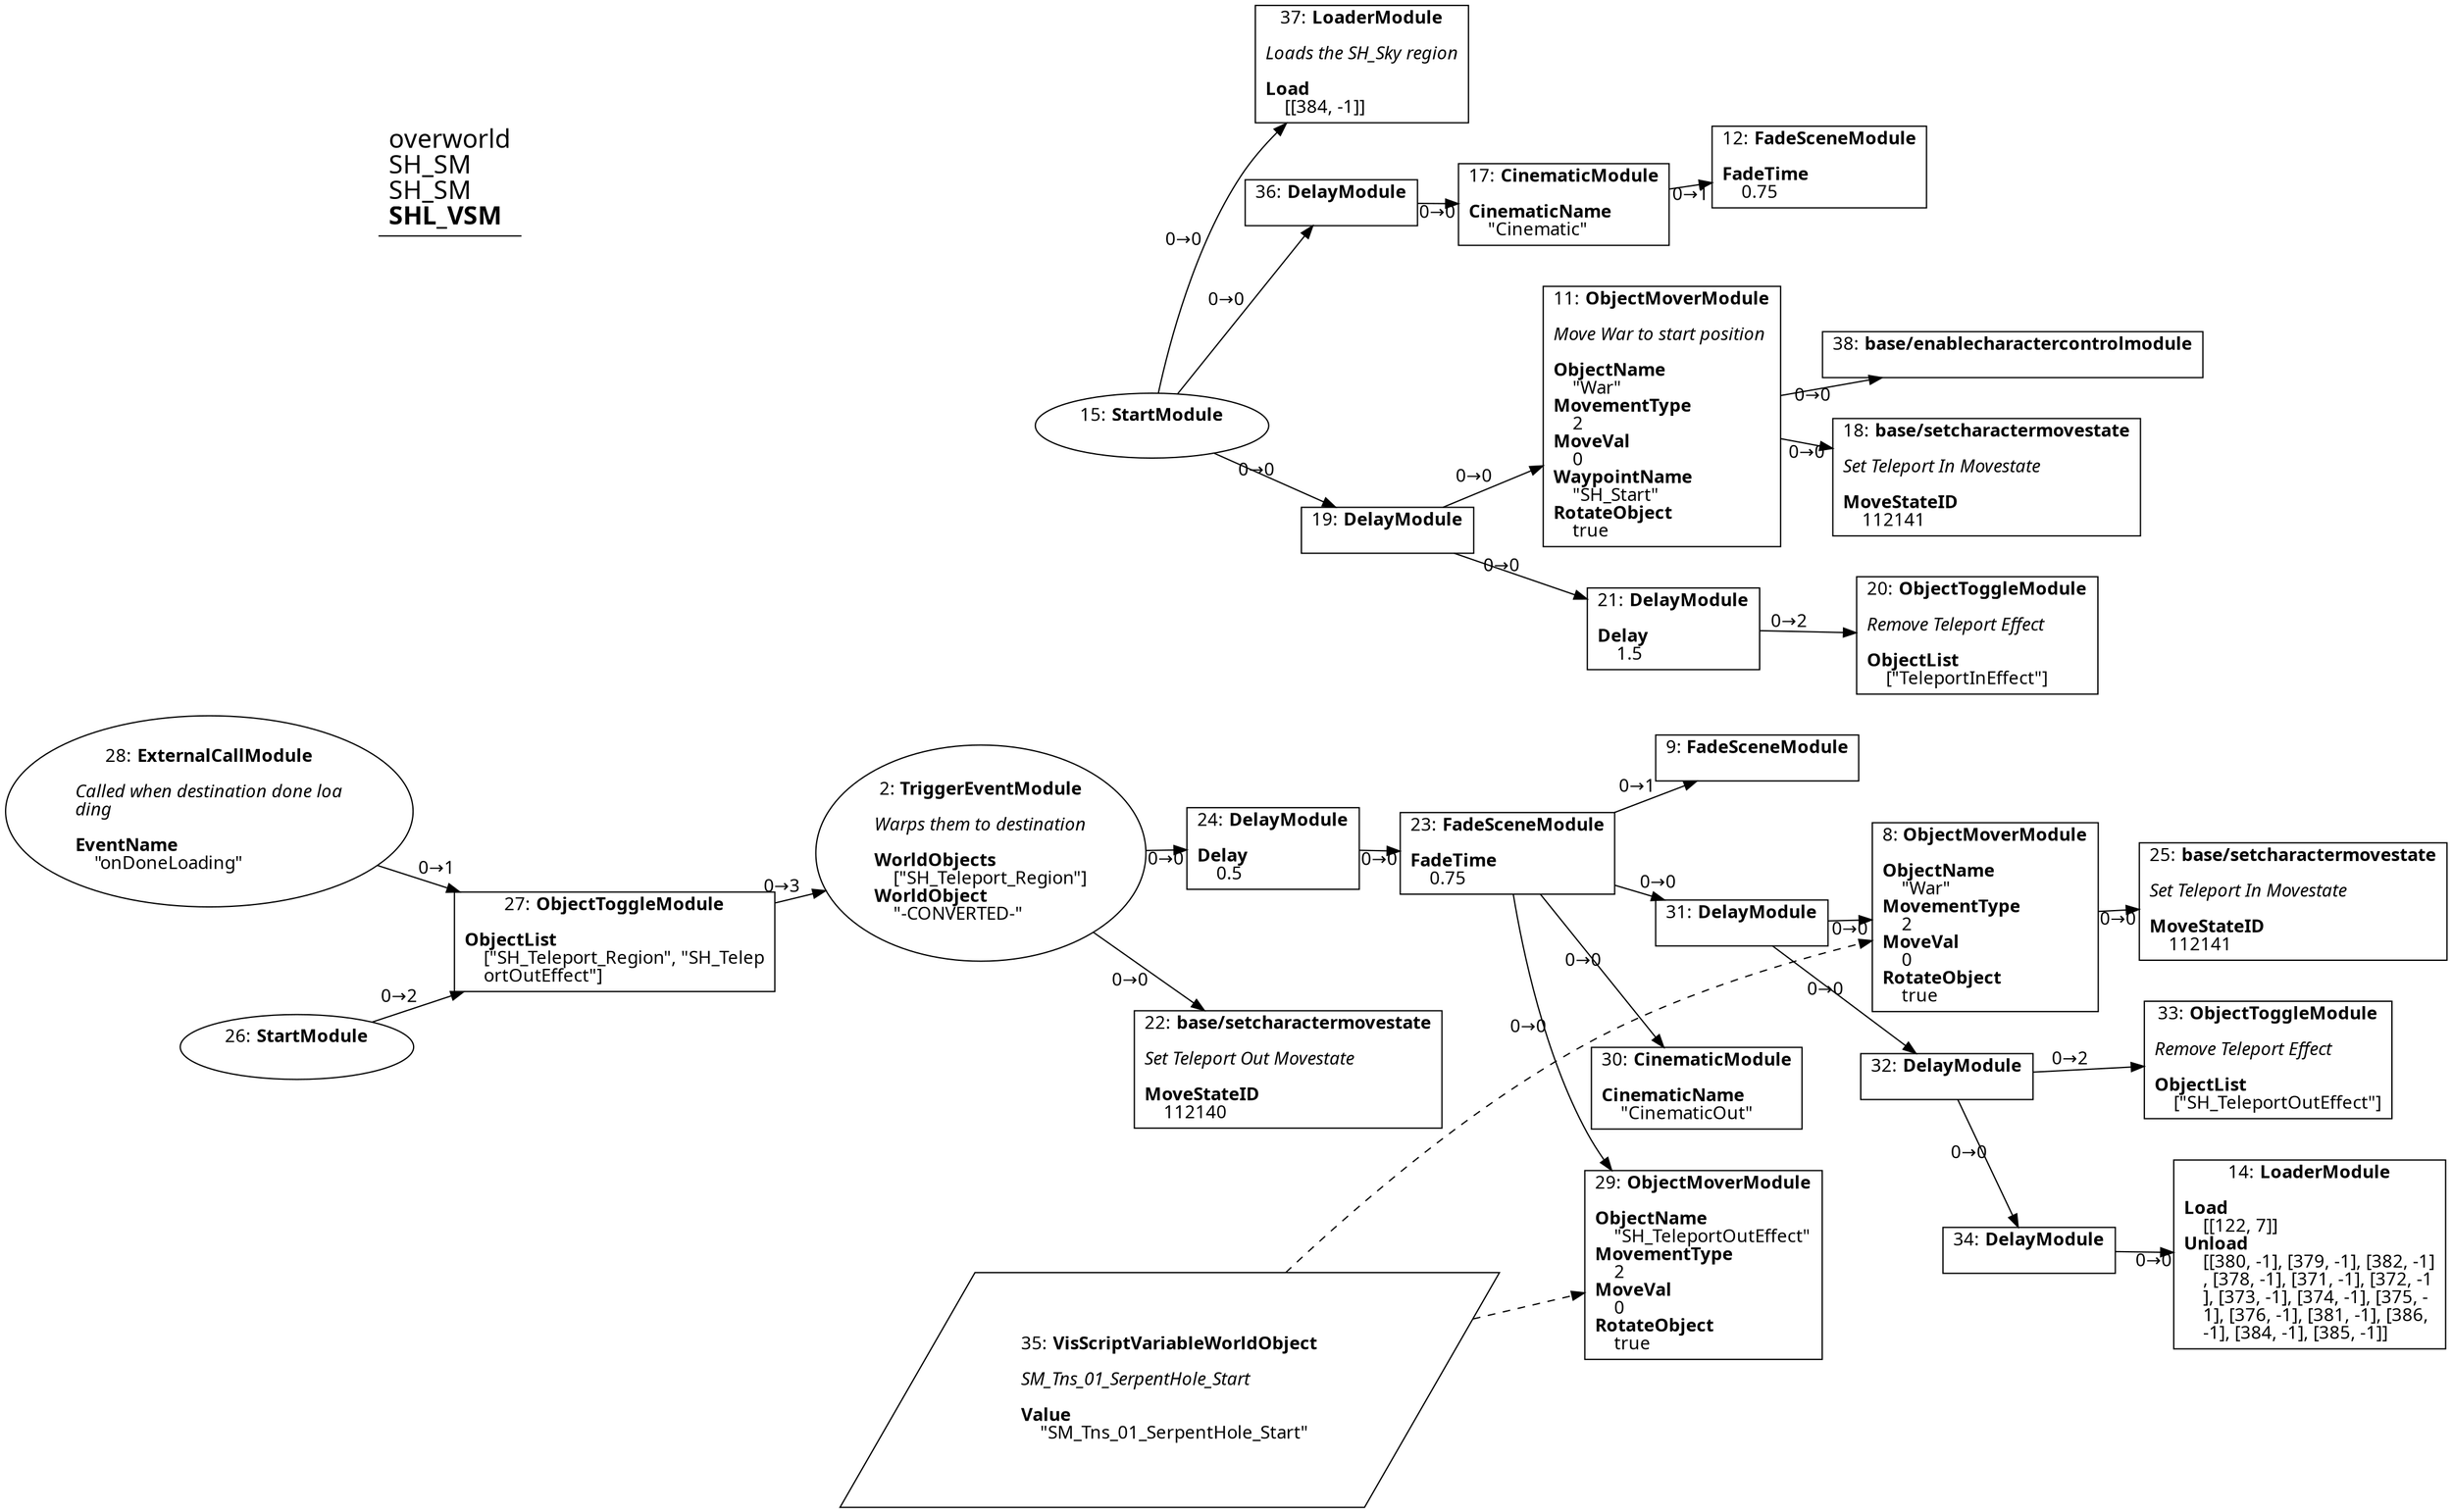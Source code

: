 digraph {
    layout = fdp;
    overlap = prism;
    sep = "+16";
    splines = spline;

    node [ shape = box ];

    graph [ fontname = "Segoe UI" ];
    node [ fontname = "Segoe UI" ];
    edge [ fontname = "Segoe UI" ];

    2 [ label = <2: <b>TriggerEventModule</b><br/><br/><i>Warps them to destination<br align="left"/></i><br align="left"/><b>WorldObjects</b><br align="left"/>    [&quot;SH_Teleport_Region&quot;]<br align="left"/><b>WorldObject</b><br align="left"/>    &quot;-CONVERTED-&quot;<br align="left"/>> ];
    2 [ shape = oval ]
    2 [ pos = "0.379,-0.47400004!" ];
    2 -> 22 [ label = "0→0" ];
    2 -> 24 [ label = "0→0" ];

    8 [ label = <8: <b>ObjectMoverModule</b><br/><br/><b>ObjectName</b><br align="left"/>    &quot;War&quot;<br align="left"/><b>MovementType</b><br align="left"/>    2<br align="left"/><b>MoveVal</b><br align="left"/>    0<br align="left"/><b>RotateObject</b><br align="left"/>    true<br align="left"/>> ];
    8 [ pos = "1.366,-0.544!" ];
    8 -> 25 [ label = "0→0" ];
    35 -> 8 [ style = dashed ];

    9 [ label = <9: <b>FadeSceneModule</b><br/><br/>> ];
    9 [ pos = "1.1340001,-0.37100002!" ];

    11 [ label = <11: <b>ObjectMoverModule</b><br/><br/><i>Move War to start position<br align="left"/></i><br align="left"/><b>ObjectName</b><br align="left"/>    &quot;War&quot;<br align="left"/><b>MovementType</b><br align="left"/>    2<br align="left"/><b>MoveVal</b><br align="left"/>    0<br align="left"/><b>WaypointName</b><br align="left"/>    &quot;SH_Start&quot;<br align="left"/><b>RotateObject</b><br align="left"/>    true<br align="left"/>> ];
    11 [ pos = "0.99600005,0.23400001!" ];
    11 -> 18 [ label = "0→0" ];
    11 -> 38 [ label = "0→0" ];

    12 [ label = <12: <b>FadeSceneModule</b><br/><br/><b>FadeTime</b><br align="left"/>    0.75<br align="left"/>> ];
    12 [ pos = "1.1240001,0.404!" ];

    14 [ label = <14: <b>LoaderModule</b><br/><br/><b>Load</b><br align="left"/>    [[122, 7]]<br align="left"/><b>Unload</b><br align="left"/>    [[380, -1], [379, -1], [382, -1]<br align="left"/>    , [378, -1], [371, -1], [372, -1<br align="left"/>    ], [373, -1], [374, -1], [375, -<br align="left"/>    1], [376, -1], [381, -1], [386, <br align="left"/>    -1], [384, -1], [385, -1]]<br align="left"/>> ];
    14 [ pos = "1.7820001,-0.9850001!" ];

    15 [ label = <15: <b>StartModule</b><br/><br/>> ];
    15 [ shape = oval ]
    15 [ pos = "0.56200004,0.22100002!" ];
    15 -> 19 [ label = "0→0" ];
    15 -> 36 [ label = "0→0" ];
    15 -> 37 [ label = "0→0" ];

    17 [ label = <17: <b>CinematicModule</b><br/><br/><b>CinematicName</b><br align="left"/>    &quot;Cinematic&quot;<br align="left"/>> ];
    17 [ pos = "0.934,0.381!" ];
    17 -> 12 [ label = "0→1" ];

    18 [ label = <18: <b>base/setcharactermovestate</b><br/><br/><i>Set Teleport In Movestate<br align="left"/></i><br align="left"/><b>MoveStateID</b><br align="left"/>    112141<br align="left"/>> ];
    18 [ pos = "1.2360001,0.115!" ];

    19 [ label = <19: <b>DelayModule</b><br/><br/>> ];
    19 [ pos = "0.77800006,0.12900001!" ];
    19 -> 11 [ label = "0→0" ];
    19 -> 21 [ label = "0→0" ];

    20 [ label = <20: <b>ObjectToggleModule</b><br/><br/><i>Remove Teleport Effect<br align="left"/></i><br align="left"/><b>ObjectList</b><br align="left"/>    [&quot;TeleportInEffect&quot;]<br align="left"/>> ];
    20 [ pos = "1.2470001,-0.054!" ];

    21 [ label = <21: <b>DelayModule</b><br/><br/><b>Delay</b><br align="left"/>    1.5<br align="left"/>> ];
    21 [ pos = "1.001,0.030000001!" ];
    21 -> 20 [ label = "0→2" ];

    22 [ label = <22: <b>base/setcharactermovestate</b><br/><br/><i>Set Teleport Out Movestate<br align="left"/></i><br align="left"/><b>MoveStateID</b><br align="left"/>    112140<br align="left"/>> ];
    22 [ pos = "0.652,-0.721!" ];

    23 [ label = <23: <b>FadeSceneModule</b><br/><br/><b>FadeTime</b><br align="left"/>    0.75<br align="left"/>> ];
    23 [ pos = "0.88100004,-0.47500002!" ];
    23 -> 29 [ label = "0→0" ];
    23 -> 30 [ label = "0→0" ];
    23 -> 9 [ label = "0→1" ];
    23 -> 31 [ label = "0→0" ];

    24 [ label = <24: <b>DelayModule</b><br/><br/><b>Delay</b><br align="left"/>    0.5<br align="left"/>> ];
    24 [ pos = "0.68200004,-0.47400004!" ];
    24 -> 23 [ label = "0→0" ];

    25 [ label = <25: <b>base/setcharactermovestate</b><br/><br/><i>Set Teleport In Movestate<br align="left"/></i><br align="left"/><b>MoveStateID</b><br align="left"/>    112141<br align="left"/>> ];
    25 [ pos = "1.605,-0.544!" ];

    26 [ label = <26: <b>StartModule</b><br/><br/>> ];
    26 [ shape = oval ]
    26 [ pos = "-0.32700002,-0.652!" ];
    26 -> 27 [ label = "0→2" ];

    27 [ label = <27: <b>ObjectToggleModule</b><br/><br/><b>ObjectList</b><br align="left"/>    [&quot;SH_Teleport_Region&quot;, &quot;SH_Telep<br align="left"/>    ortOutEffect&quot;]<br align="left"/>> ];
    27 [ pos = "-0.047000002,-0.544!" ];
    27 -> 2 [ label = "0→3" ];

    28 [ label = <28: <b>ExternalCallModule</b><br/><br/><i>Called when destination done loa<br align="left"/>ding<br align="left"/></i><br align="left"/><b>EventName</b><br align="left"/>    &quot;onDoneLoading&quot;<br align="left"/>> ];
    28 [ shape = oval ]
    28 [ pos = "-0.34100002,-0.43100002!" ];
    28 -> 27 [ label = "0→1" ];

    29 [ label = <29: <b>ObjectMoverModule</b><br/><br/><b>ObjectName</b><br align="left"/>    &quot;SH_TeleportOutEffect&quot;<br align="left"/><b>MovementType</b><br align="left"/>    2<br align="left"/><b>MoveVal</b><br align="left"/>    0<br align="left"/><b>RotateObject</b><br align="left"/>    true<br align="left"/>> ];
    29 [ pos = "1.136,-0.93700004!" ];
    35 -> 29 [ style = dashed ];

    30 [ label = <30: <b>CinematicModule</b><br/><br/><b>CinematicName</b><br align="left"/>    &quot;CinematicOut&quot;<br align="left"/>> ];
    30 [ pos = "1.1350001,-0.78000003!" ];

    31 [ label = <31: <b>DelayModule</b><br/><br/>> ];
    31 [ pos = "1.143,-0.544!" ];
    31 -> 8 [ label = "0→0" ];
    31 -> 32 [ label = "0→0" ];

    32 [ label = <32: <b>DelayModule</b><br/><br/>> ];
    32 [ pos = "1.3700001,-0.74700004!" ];
    32 -> 33 [ label = "0→2" ];
    32 -> 34 [ label = "0→0" ];

    33 [ label = <33: <b>ObjectToggleModule</b><br/><br/><i>Remove Teleport Effect<br align="left"/></i><br align="left"/><b>ObjectList</b><br align="left"/>    [&quot;SH_TeleportOutEffect&quot;]<br align="left"/>> ];
    33 [ pos = "1.616,-0.70100003!" ];

    34 [ label = <34: <b>DelayModule</b><br/><br/>> ];
    34 [ pos = "1.57,-0.9850001!" ];
    34 -> 14 [ label = "0→0" ];

    35 [ label = <35: <b>VisScriptVariableWorldObject</b><br/><br/><i>SM_Tns_01_SerpentHole_Start<br align="left"/></i><br align="left"/><b>Value</b><br align="left"/>    &quot;SM_Tns_01_SerpentHole_Start&quot;<br align="left"/>> ];
    35 [ shape = parallelogram ]
    35 [ pos = "0.67800003,-1.0610001!" ];

    36 [ label = <36: <b>DelayModule</b><br/><br/>> ];
    36 [ pos = "0.77400005,0.381!" ];
    36 -> 17 [ label = "0→0" ];

    37 [ label = <37: <b>LoaderModule</b><br/><br/><i>Loads the SH_Sky region<br align="left"/></i><br align="left"/><b>Load</b><br align="left"/>    [[384, -1]]<br align="left"/>> ];
    37 [ pos = "0.776,0.49600002!" ];

    38 [ label = <38: <b>base/enablecharactercontrolmodule</b><br/><br/>> ];
    38 [ pos = "1.24,0.24200001!" ];

    title [ pos = "-0.342,0.497!" ];
    title [ shape = underline ];
    title [ label = <<font point-size="20">overworld<br align="left"/>SH_SM<br align="left"/>SH_SM<br align="left"/><b>SHL_VSM</b><br align="left"/></font>> ];
}
